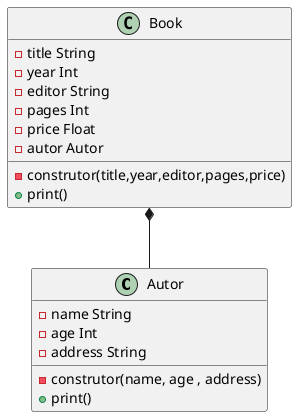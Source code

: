 @startuml first

class Autor {
    -name String
    -age Int
    -address String
    -construtor(name, age , address)
    +print()
}

class Book {
    -title String
    -year Int
    -editor String
    -pages Int
    -price Float
    -autor Autor
    -construtor(title,year,editor,pages,price)
    +print()
}

Book *-- Autor

@enduml